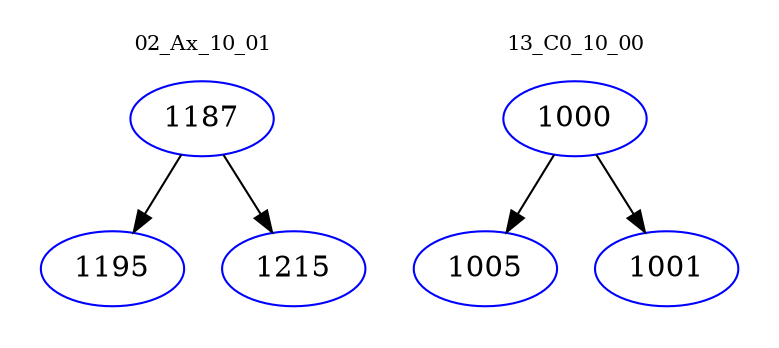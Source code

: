 digraph{
subgraph cluster_0 {
color = white
label = "02_Ax_10_01";
fontsize=10;
T0_1187 [label="1187", color="blue"]
T0_1187 -> T0_1195 [color="black"]
T0_1195 [label="1195", color="blue"]
T0_1187 -> T0_1215 [color="black"]
T0_1215 [label="1215", color="blue"]
}
subgraph cluster_1 {
color = white
label = "13_C0_10_00";
fontsize=10;
T1_1000 [label="1000", color="blue"]
T1_1000 -> T1_1005 [color="black"]
T1_1005 [label="1005", color="blue"]
T1_1000 -> T1_1001 [color="black"]
T1_1001 [label="1001", color="blue"]
}
}
